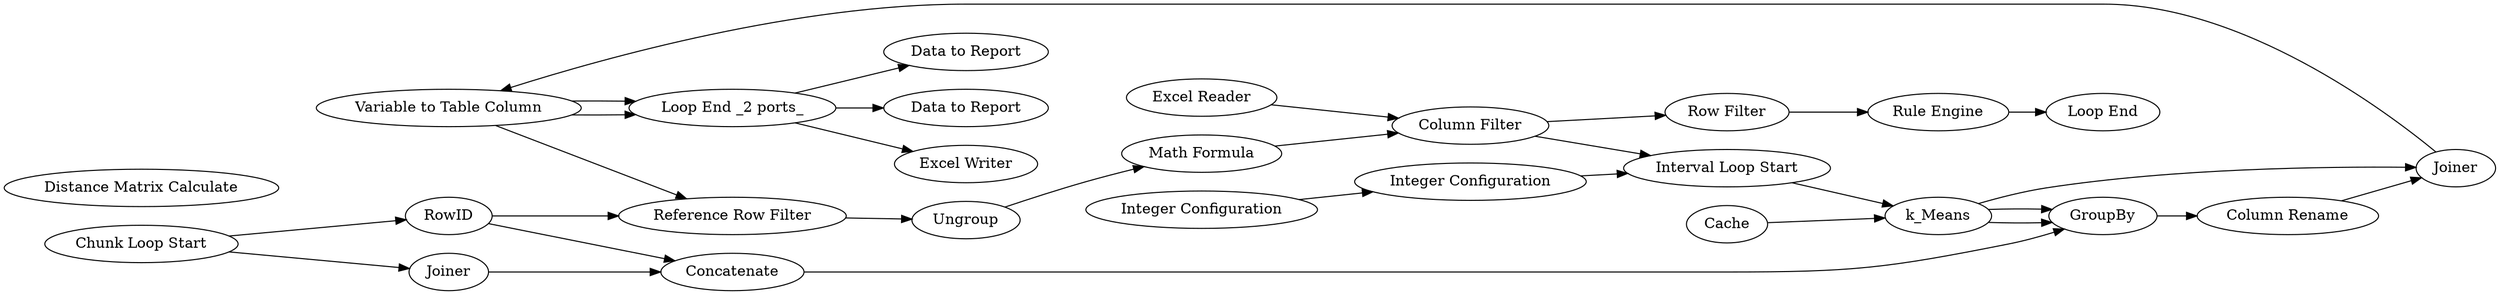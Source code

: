 digraph {
	34 [label="Data to Report"]
	36 [label="Data to Report"]
	38 [label="Interval Loop Start"]
	54 [label="Loop End _2 ports_"]
	44 [label="Chunk Loop Start"]
	45 [label=Joiner]
	46 [label=Concatenate]
	48 [label="Reference Row Filter"]
	49 [label=Ungroup]
	50 [label="Math Formula"]
	52 [label="Row Filter"]
	53 [label="Loop End"]
	58 [label=Cache]
	59 [label="Distance Matrix Calculate"]
	60 [label=RowID]
	61 [label="Rule Engine"]
	62 [label=RowID]
	64 [label=GroupBy]
	65 [label="Column Rename"]
	66 [label=Joiner]
	69 [label="Variable to Table Column"]
	70 [label="Column Filter"]
	62 [label=k_Means]
	67 [label="Integer Configuration"]
	68 [label="Integer Configuration"]
	70 [label="Column Filter"]
	71 [label="Excel Reader"]
	72 [label="Excel Writer"]
	44 -> 45
	44 -> 60
	45 -> 46
	46 -> 64
	48 -> 49
	49 -> 50
	50 -> 70
	52 -> 61
	58 -> 62
	69 -> 48
	60 -> 48
	60 -> 46
	61 -> 53
	62 -> 66
	64 -> 65
	65 -> 66
	66 -> 69
	70 -> 52
	38 -> 62
	54 -> 36
	54 -> 34
	54 -> 72
	69 -> 54
	69 -> 54
	62 -> 64
	62 -> 64
	67 -> 68
	68 -> 38
	70 -> 38
	71 -> 70
	rankdir=LR
}
